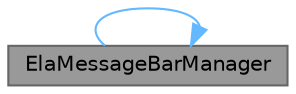 digraph "ElaMessageBarManager"
{
 // LATEX_PDF_SIZE
  bgcolor="transparent";
  edge [fontname=Helvetica,fontsize=10,labelfontname=Helvetica,labelfontsize=10];
  node [fontname=Helvetica,fontsize=10,shape=box,height=0.2,width=0.4];
  rankdir="LR";
  Node1 [id="Node000001",label="ElaMessageBarManager",height=0.2,width=0.4,color="gray40", fillcolor="grey60", style="filled", fontcolor="black",tooltip="构造函数，初始化消息栏管理器"];
  Node1 -> Node1 [id="edge1_Node000001_Node000001",color="steelblue1",style="solid",tooltip=" "];
}
